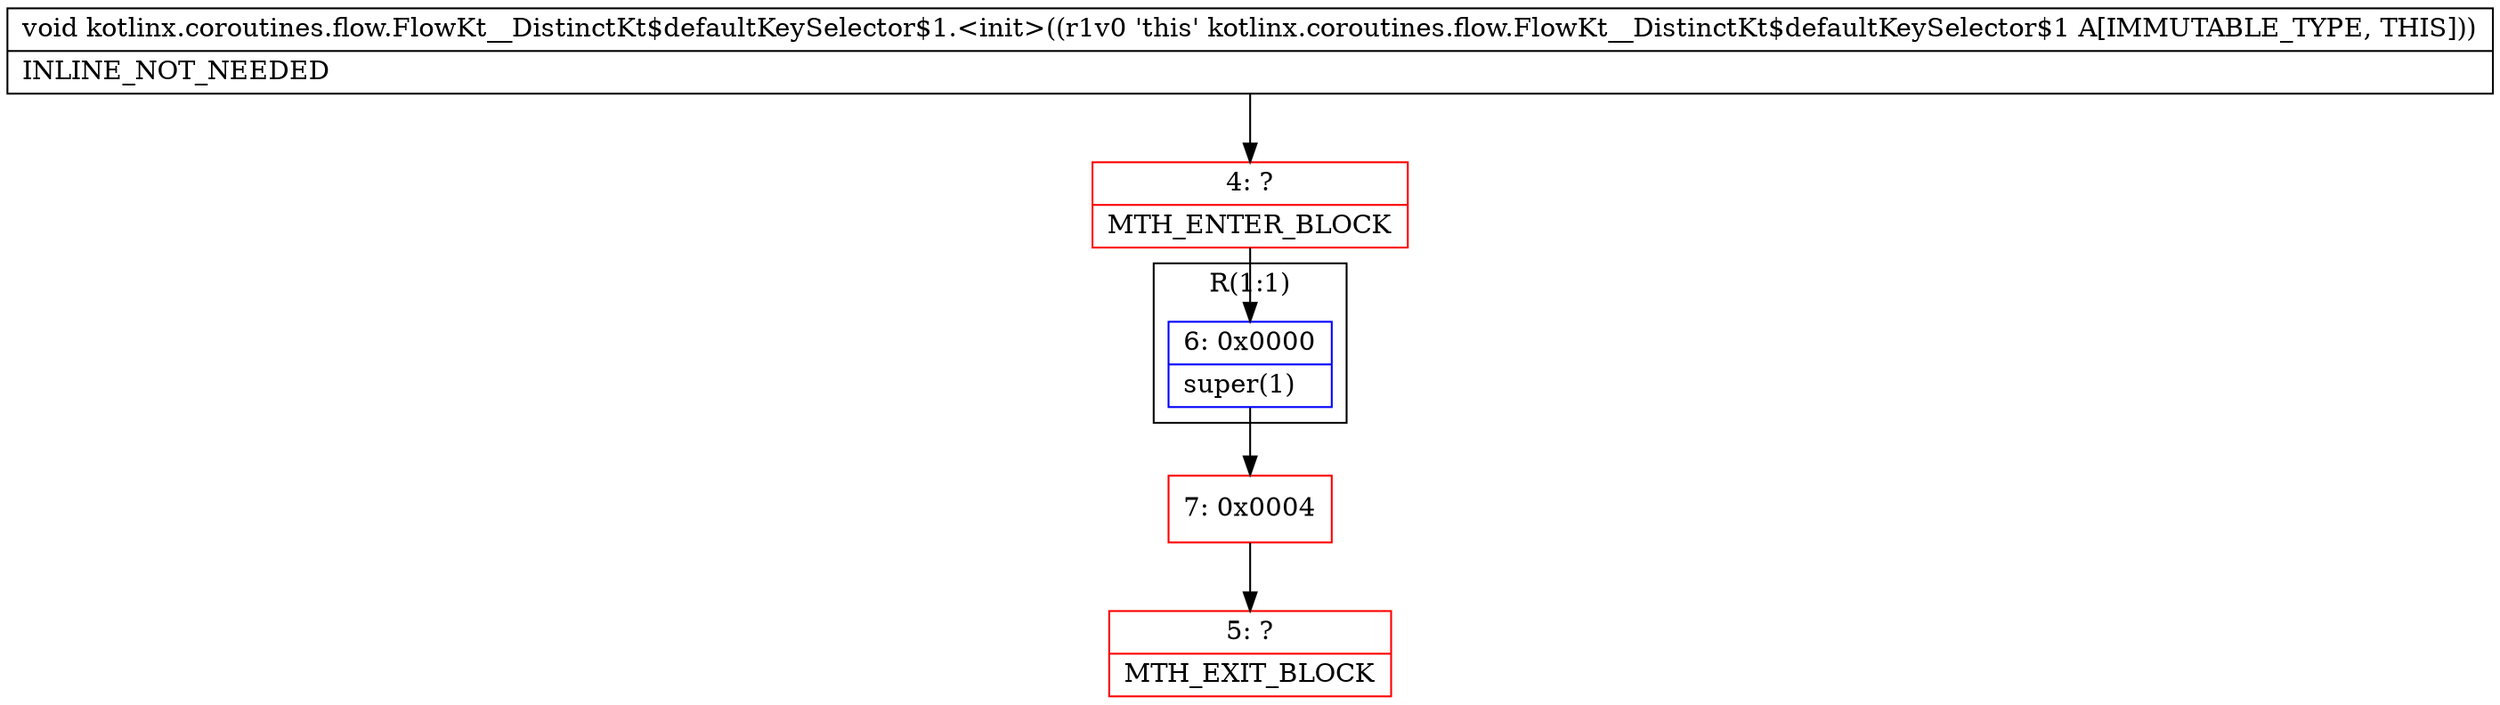 digraph "CFG forkotlinx.coroutines.flow.FlowKt__DistinctKt$defaultKeySelector$1.\<init\>()V" {
subgraph cluster_Region_880359712 {
label = "R(1:1)";
node [shape=record,color=blue];
Node_6 [shape=record,label="{6\:\ 0x0000|super(1)\l}"];
}
Node_4 [shape=record,color=red,label="{4\:\ ?|MTH_ENTER_BLOCK\l}"];
Node_7 [shape=record,color=red,label="{7\:\ 0x0004}"];
Node_5 [shape=record,color=red,label="{5\:\ ?|MTH_EXIT_BLOCK\l}"];
MethodNode[shape=record,label="{void kotlinx.coroutines.flow.FlowKt__DistinctKt$defaultKeySelector$1.\<init\>((r1v0 'this' kotlinx.coroutines.flow.FlowKt__DistinctKt$defaultKeySelector$1 A[IMMUTABLE_TYPE, THIS]))  | INLINE_NOT_NEEDED\l}"];
MethodNode -> Node_4;Node_6 -> Node_7;
Node_4 -> Node_6;
Node_7 -> Node_5;
}

